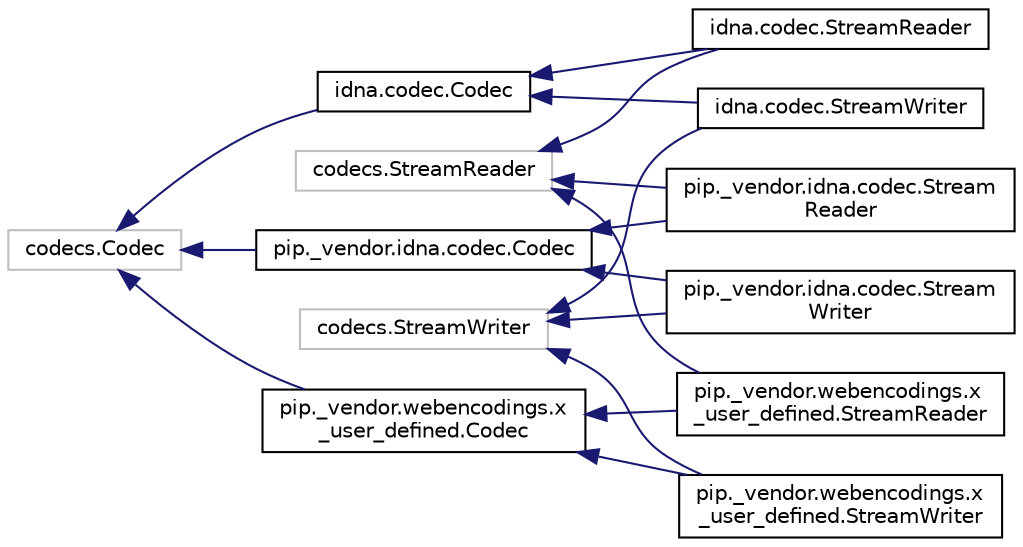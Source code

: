 digraph "Graphical Class Hierarchy"
{
 // LATEX_PDF_SIZE
  edge [fontname="Helvetica",fontsize="10",labelfontname="Helvetica",labelfontsize="10"];
  node [fontname="Helvetica",fontsize="10",shape=record];
  rankdir="LR";
  Node2849 [label="codecs.Codec",height=0.2,width=0.4,color="grey75", fillcolor="white", style="filled",tooltip=" "];
  Node2849 -> Node0 [dir="back",color="midnightblue",fontsize="10",style="solid",fontname="Helvetica"];
  Node0 [label="idna.codec.Codec",height=0.2,width=0.4,color="black", fillcolor="white", style="filled",URL="$classidna_1_1codec_1_1Codec.html",tooltip=" "];
  Node0 -> Node1 [dir="back",color="midnightblue",fontsize="10",style="solid",fontname="Helvetica"];
  Node1 [label="idna.codec.StreamReader",height=0.2,width=0.4,color="black", fillcolor="white", style="filled",URL="$classidna_1_1codec_1_1StreamReader.html",tooltip=" "];
  Node0 -> Node2 [dir="back",color="midnightblue",fontsize="10",style="solid",fontname="Helvetica"];
  Node2 [label="idna.codec.StreamWriter",height=0.2,width=0.4,color="black", fillcolor="white", style="filled",URL="$classidna_1_1codec_1_1StreamWriter.html",tooltip=" "];
  Node2849 -> Node2853 [dir="back",color="midnightblue",fontsize="10",style="solid",fontname="Helvetica"];
  Node2853 [label="pip._vendor.idna.codec.Codec",height=0.2,width=0.4,color="black", fillcolor="white", style="filled",URL="$classpip_1_1__vendor_1_1idna_1_1codec_1_1Codec.html",tooltip=" "];
  Node2853 -> Node2854 [dir="back",color="midnightblue",fontsize="10",style="solid",fontname="Helvetica"];
  Node2854 [label="pip._vendor.idna.codec.Stream\lReader",height=0.2,width=0.4,color="black", fillcolor="white", style="filled",URL="$classpip_1_1__vendor_1_1idna_1_1codec_1_1StreamReader.html",tooltip=" "];
  Node2853 -> Node2855 [dir="back",color="midnightblue",fontsize="10",style="solid",fontname="Helvetica"];
  Node2855 [label="pip._vendor.idna.codec.Stream\lWriter",height=0.2,width=0.4,color="black", fillcolor="white", style="filled",URL="$classpip_1_1__vendor_1_1idna_1_1codec_1_1StreamWriter.html",tooltip=" "];
  Node2849 -> Node2856 [dir="back",color="midnightblue",fontsize="10",style="solid",fontname="Helvetica"];
  Node2856 [label="pip._vendor.webencodings.x\l_user_defined.Codec",height=0.2,width=0.4,color="black", fillcolor="white", style="filled",URL="$classpip_1_1__vendor_1_1webencodings_1_1x__user__defined_1_1Codec.html",tooltip="Codec APIs."];
  Node2856 -> Node2857 [dir="back",color="midnightblue",fontsize="10",style="solid",fontname="Helvetica"];
  Node2857 [label="pip._vendor.webencodings.x\l_user_defined.StreamReader",height=0.2,width=0.4,color="black", fillcolor="white", style="filled",URL="$classpip_1_1__vendor_1_1webencodings_1_1x__user__defined_1_1StreamReader.html",tooltip=" "];
  Node2856 -> Node2858 [dir="back",color="midnightblue",fontsize="10",style="solid",fontname="Helvetica"];
  Node2858 [label="pip._vendor.webencodings.x\l_user_defined.StreamWriter",height=0.2,width=0.4,color="black", fillcolor="white", style="filled",URL="$classpip_1_1__vendor_1_1webencodings_1_1x__user__defined_1_1StreamWriter.html",tooltip=" "];
  Node12803 [label="codecs.StreamReader",height=0.2,width=0.4,color="grey75", fillcolor="white", style="filled",tooltip=" "];
  Node12803 -> Node1 [dir="back",color="midnightblue",fontsize="10",style="solid",fontname="Helvetica"];
  Node12803 -> Node2854 [dir="back",color="midnightblue",fontsize="10",style="solid",fontname="Helvetica"];
  Node12803 -> Node2857 [dir="back",color="midnightblue",fontsize="10",style="solid",fontname="Helvetica"];
  Node12809 [label="codecs.StreamWriter",height=0.2,width=0.4,color="grey75", fillcolor="white", style="filled",tooltip=" "];
  Node12809 -> Node2 [dir="back",color="midnightblue",fontsize="10",style="solid",fontname="Helvetica"];
  Node12809 -> Node2855 [dir="back",color="midnightblue",fontsize="10",style="solid",fontname="Helvetica"];
  Node12809 -> Node2858 [dir="back",color="midnightblue",fontsize="10",style="solid",fontname="Helvetica"];
}

